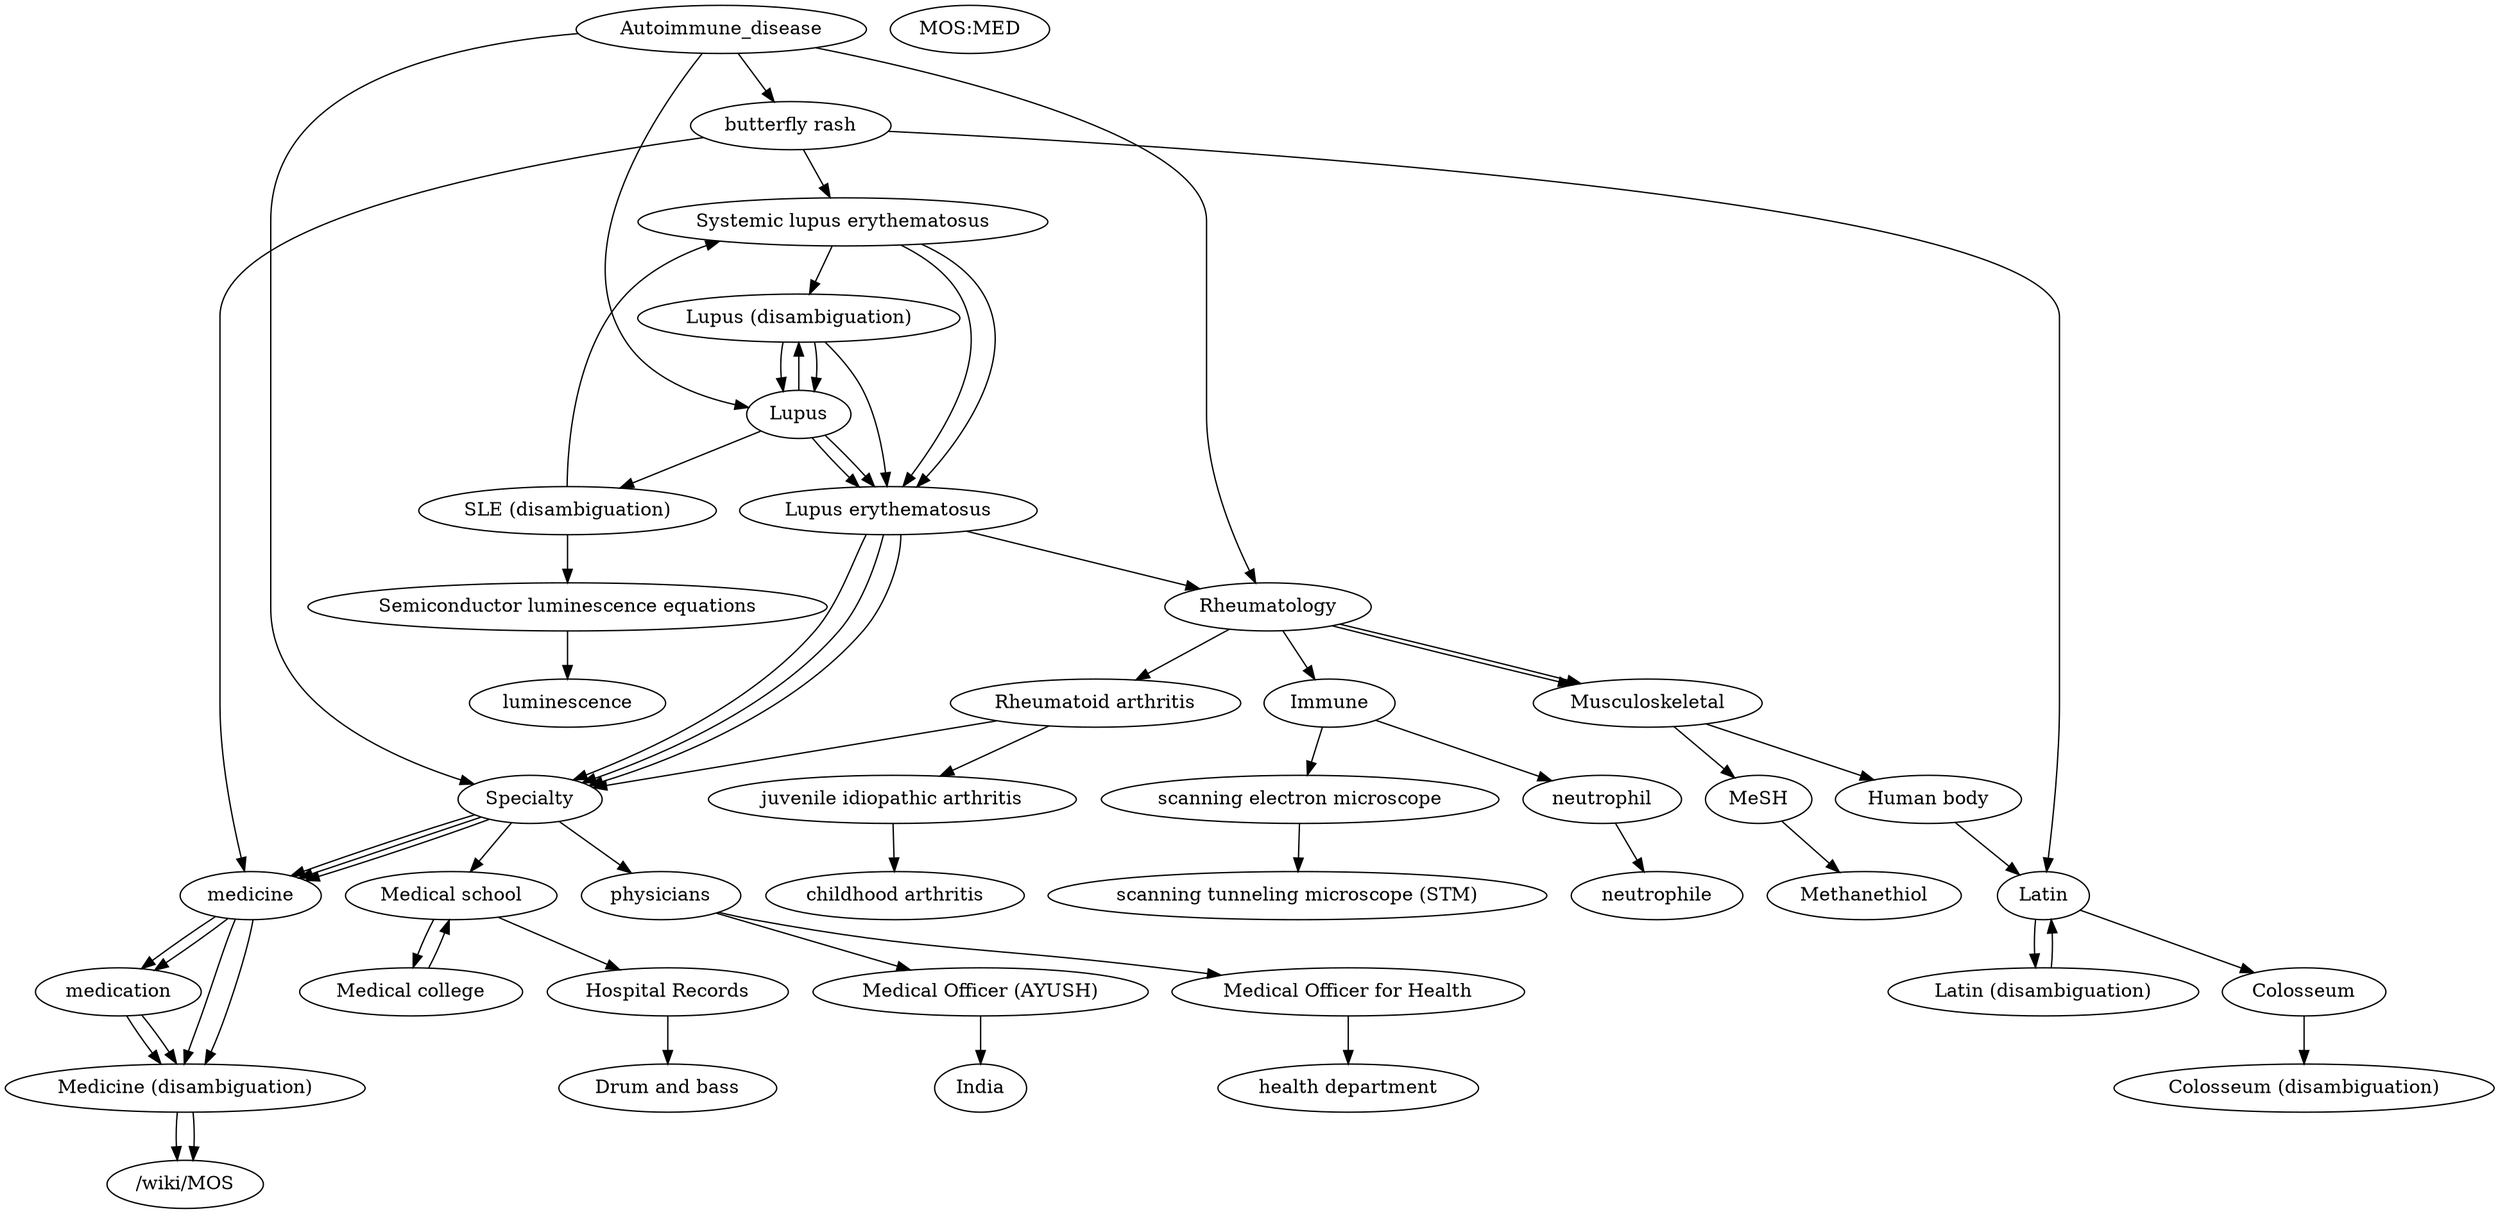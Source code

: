 // WikiLinks
digraph {
	"/wiki/Autoimmune_disease" [label=Autoimmune_disease]
	"/wiki/Malar_rash" [label="butterfly rash"]
	"/wiki/Autoimmune_disease" -> "/wiki/Malar_rash"
	"/wiki/Systemic_lupus_erythematosus" [label="systemic lupus erythematosus"]
	"/wiki/Malar_rash" -> "/wiki/Systemic_lupus_erythematosus"
	"/wiki/Lupus_erythematosus" [label="Lupus erythematosus"]
	"/wiki/Systemic_lupus_erythematosus" -> "/wiki/Lupus_erythematosus"
	"/wiki/Specialty_(medicine)" [label=Specialty]
	"/wiki/Lupus_erythematosus" -> "/wiki/Specialty_(medicine)"
	"/wiki/Lupus_(disambiguation)" [label="Lupus (disambiguation)"]
	"/wiki/Systemic_lupus_erythematosus" -> "/wiki/Lupus_(disambiguation)"
	"/wiki/Lupus" [label=Lupus]
	"/wiki/Lupus_(disambiguation)" -> "/wiki/Lupus"
	"/wiki/Medicine" [label=medicine]
	"/wiki/Malar_rash" -> "/wiki/Medicine"
	"/wiki/Medication" [label=medication]
	"/wiki/Medicine" -> "/wiki/Medication"
	"/wiki/Medicine_(disambiguation)" [label="Medicine (disambiguation)"]
	"/wiki/Medication" -> "/wiki/Medicine_(disambiguation)"
	"/wiki/Medicine_(disambiguation)" [label="Medicine (disambiguation)"]
	"/wiki/Medicine" -> "/wiki/Medicine_(disambiguation)"
	"/wiki/MOS:MED" [label="MOS:MED"]
	"/wiki/Medicine_(disambiguation)" -> "/wiki/MOS":MED
	"/wiki/Latin" [label=Latin]
	"/wiki/Malar_rash" -> "/wiki/Latin"
	"/wiki/Latin_(disambiguation)" [label="Latin (disambiguation)"]
	"/wiki/Latin" -> "/wiki/Latin_(disambiguation)"
	"/wiki/Latin" [label=Latin]
	"/wiki/Latin_(disambiguation)" -> "/wiki/Latin"
	"/wiki/Colosseum" [label=Colosseum]
	"/wiki/Latin" -> "/wiki/Colosseum"
	"/wiki/Colosseum_(disambiguation)" [label="Colosseum (disambiguation)"]
	"/wiki/Colosseum" -> "/wiki/Colosseum_(disambiguation)"
	"/wiki/Lupus" [label=lupus]
	"/wiki/Autoimmune_disease" -> "/wiki/Lupus"
	"/wiki/Lupus_erythematosus" [label="Lupus erythematosus"]
	"/wiki/Lupus" -> "/wiki/Lupus_erythematosus"
	"/wiki/Specialty_(medicine)" [label=Specialty]
	"/wiki/Lupus_erythematosus" -> "/wiki/Specialty_(medicine)"
	"/wiki/Medicine" [label=medicine]
	"/wiki/Specialty_(medicine)" -> "/wiki/Medicine"
	"/wiki/Rheumatology" [label=Rheumatology]
	"/wiki/Lupus_erythematosus" -> "/wiki/Rheumatology"
	"/wiki/Musculoskeletal_system" [label=Musculoskeletal]
	"/wiki/Rheumatology" -> "/wiki/Musculoskeletal_system"
	"/wiki/Lupus_(disambiguation)" [label="Lupus (disambiguation)"]
	"/wiki/Lupus" -> "/wiki/Lupus_(disambiguation)"
	"/wiki/Lupus" [label=Lupus]
	"/wiki/Lupus_(disambiguation)" -> "/wiki/Lupus"
	"/wiki/Lupus_erythematosus" [label="Lupus erythematosus"]
	"/wiki/Lupus" -> "/wiki/Lupus_erythematosus"
	"/wiki/Lupus_erythematosus" [label="Lupus erythematosus"]
	"/wiki/Lupus_(disambiguation)" -> "/wiki/Lupus_erythematosus"
	"/wiki/Specialty_(medicine)" [label=Specialty]
	"/wiki/Lupus_erythematosus" -> "/wiki/Specialty_(medicine)"
	"/wiki/SLE_(disambiguation)" [label="SLE (disambiguation)"]
	"/wiki/Lupus" -> "/wiki/SLE_(disambiguation)"
	"/wiki/Systemic_lupus_erythematosus" [label="Systemic lupus erythematosus"]
	"/wiki/SLE_(disambiguation)" -> "/wiki/Systemic_lupus_erythematosus"
	"/wiki/Lupus_erythematosus" [label="Lupus erythematosus"]
	"/wiki/Systemic_lupus_erythematosus" -> "/wiki/Lupus_erythematosus"
	"/wiki/Semiconductor_luminescence_equations" [label="Semiconductor luminescence equations"]
	"/wiki/SLE_(disambiguation)" -> "/wiki/Semiconductor_luminescence_equations"
	"/wiki/Luminescence" [label=luminescence]
	"/wiki/Semiconductor_luminescence_equations" -> "/wiki/Luminescence"
	"/wiki/Specialty_(medicine)" [label=Specialty]
	"/wiki/Autoimmune_disease" -> "/wiki/Specialty_(medicine)"
	"/wiki/Medicine" [label=medicine]
	"/wiki/Specialty_(medicine)" -> "/wiki/Medicine"
	"/wiki/Medication" [label=medication]
	"/wiki/Medicine" -> "/wiki/Medication"
	"/wiki/Medicine_(disambiguation)" [label="Medicine (disambiguation)"]
	"/wiki/Medication" -> "/wiki/Medicine_(disambiguation)"
	"/wiki/Medicine_(disambiguation)" [label="Medicine (disambiguation)"]
	"/wiki/Medicine" -> "/wiki/Medicine_(disambiguation)"
	"/wiki/MOS:MED" [label="MOS:MED"]
	"/wiki/Medicine_(disambiguation)" -> "/wiki/MOS":MED
	"/wiki/Medical_school" [label="medical school"]
	"/wiki/Specialty_(medicine)" -> "/wiki/Medical_school"
	"/wiki/Medical_college" [label="Medical college"]
	"/wiki/Medical_school" -> "/wiki/Medical_college"
	"/wiki/Medical_school" [label="Medical school"]
	"/wiki/Medical_college" -> "/wiki/Medical_school"
	"/wiki/Hospital_Records" [label="Hospital Records"]
	"/wiki/Medical_school" -> "/wiki/Hospital_Records"
	"/wiki/Drum_and_bass" [label="Drum and bass"]
	"/wiki/Hospital_Records" -> "/wiki/Drum_and_bass"
	"/wiki/Physician" [label=physicians]
	"/wiki/Specialty_(medicine)" -> "/wiki/Physician"
	"/wiki/Medical_Officer_(AYUSH)" [label="Medical Officer (AYUSH)"]
	"/wiki/Physician" -> "/wiki/Medical_Officer_(AYUSH)"
	"/wiki/India" [label=India]
	"/wiki/Medical_Officer_(AYUSH)" -> "/wiki/India"
	"/wiki/Medical_Officer_for_Health" [label="Medical Officer for Health"]
	"/wiki/Physician" -> "/wiki/Medical_Officer_for_Health"
	"/wiki/Health_department" [label="health department"]
	"/wiki/Medical_Officer_for_Health" -> "/wiki/Health_department"
	"/wiki/Rheumatology" [label=Rheumatology]
	"/wiki/Autoimmune_disease" -> "/wiki/Rheumatology"
	"/wiki/Musculoskeletal_system" [label=Musculoskeletal]
	"/wiki/Rheumatology" -> "/wiki/Musculoskeletal_system"
	"/wiki/Human_body" [label="Human body"]
	"/wiki/Musculoskeletal_system" -> "/wiki/Human_body"
	"/wiki/Latin" [label=Latin]
	"/wiki/Human_body" -> "/wiki/Latin"
	"/wiki/Medical_Subject_Headings" [label=MeSH]
	"/wiki/Musculoskeletal_system" -> "/wiki/Medical_Subject_Headings"
	"/wiki/Methanethiol" [label=Methanethiol]
	"/wiki/Medical_Subject_Headings" -> "/wiki/Methanethiol"
	"/wiki/Immune_system" [label=Immune]
	"/wiki/Rheumatology" -> "/wiki/Immune_system"
	"/wiki/Scanning_electron_microscope" [label="scanning electron microscope"]
	"/wiki/Immune_system" -> "/wiki/Scanning_electron_microscope"
	"/wiki/Scanning_tunneling_microscope" [label="scanning tunneling microscope (STM)"]
	"/wiki/Scanning_electron_microscope" -> "/wiki/Scanning_tunneling_microscope"
	"/wiki/Neutrophil" [label=neutrophil]
	"/wiki/Immune_system" -> "/wiki/Neutrophil"
	"/wiki/Neutrophile" [label=neutrophile]
	"/wiki/Neutrophil" -> "/wiki/Neutrophile"
	"/wiki/Rheumatoid_arthritis" [label="Rheumatoid arthritis"]
	"/wiki/Rheumatology" -> "/wiki/Rheumatoid_arthritis"
	"/wiki/Juvenile_idiopathic_arthritis" [label="juvenile idiopathic arthritis"]
	"/wiki/Rheumatoid_arthritis" -> "/wiki/Juvenile_idiopathic_arthritis"
	"/wiki/Childhood_arthritis" [label="childhood arthritis"]
	"/wiki/Juvenile_idiopathic_arthritis" -> "/wiki/Childhood_arthritis"
	"/wiki/Specialty_(medicine)" [label=Specialty]
	"/wiki/Rheumatoid_arthritis" -> "/wiki/Specialty_(medicine)"
	"/wiki/Medicine" [label=medicine]
	"/wiki/Specialty_(medicine)" -> "/wiki/Medicine"
}
